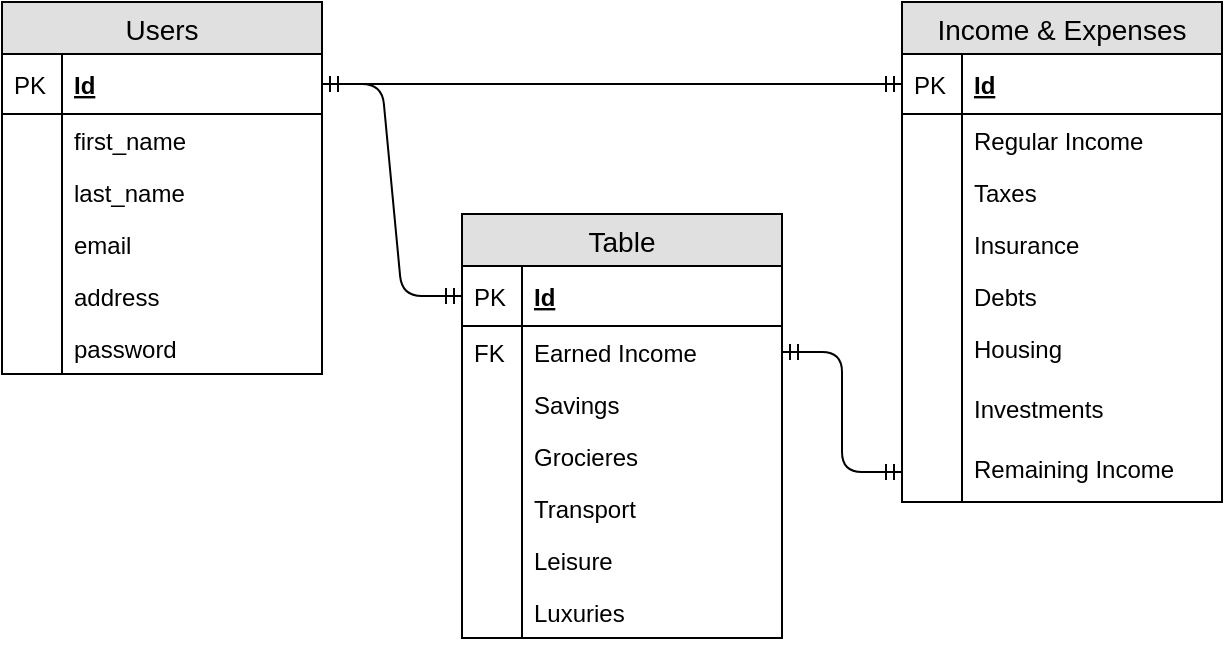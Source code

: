 <mxfile version="12.4.8" type="device"><diagram id="-Q-algs0DelCl8q0P1JK" name="Page-1"><mxGraphModel dx="1038" dy="535" grid="1" gridSize="10" guides="1" tooltips="1" connect="1" arrows="1" fold="1" page="1" pageScale="1" pageWidth="850" pageHeight="1100" math="0" shadow="0"><root><mxCell id="0"/><mxCell id="1" parent="0"/><mxCell id="gKZ_T6L6LtHiWL_lw4A--1" value="Users" style="swimlane;fontStyle=0;childLayout=stackLayout;horizontal=1;startSize=26;fillColor=#e0e0e0;horizontalStack=0;resizeParent=1;resizeParentMax=0;resizeLast=0;collapsible=1;marginBottom=0;swimlaneFillColor=#ffffff;align=center;fontSize=14;" vertex="1" parent="1"><mxGeometry x="20" y="20" width="160" height="186" as="geometry"/></mxCell><mxCell id="gKZ_T6L6LtHiWL_lw4A--2" value="Id" style="shape=partialRectangle;top=0;left=0;right=0;bottom=1;align=left;verticalAlign=middle;fillColor=none;spacingLeft=34;spacingRight=4;overflow=hidden;rotatable=0;points=[[0,0.5],[1,0.5]];portConstraint=eastwest;dropTarget=0;fontStyle=5;fontSize=12;" vertex="1" parent="gKZ_T6L6LtHiWL_lw4A--1"><mxGeometry y="26" width="160" height="30" as="geometry"/></mxCell><mxCell id="gKZ_T6L6LtHiWL_lw4A--3" value="PK" style="shape=partialRectangle;top=0;left=0;bottom=0;fillColor=none;align=left;verticalAlign=middle;spacingLeft=4;spacingRight=4;overflow=hidden;rotatable=0;points=[];portConstraint=eastwest;part=1;fontSize=12;" vertex="1" connectable="0" parent="gKZ_T6L6LtHiWL_lw4A--2"><mxGeometry width="30" height="30" as="geometry"/></mxCell><mxCell id="gKZ_T6L6LtHiWL_lw4A--4" value="first_name" style="shape=partialRectangle;top=0;left=0;right=0;bottom=0;align=left;verticalAlign=top;fillColor=none;spacingLeft=34;spacingRight=4;overflow=hidden;rotatable=0;points=[[0,0.5],[1,0.5]];portConstraint=eastwest;dropTarget=0;fontSize=12;" vertex="1" parent="gKZ_T6L6LtHiWL_lw4A--1"><mxGeometry y="56" width="160" height="26" as="geometry"/></mxCell><mxCell id="gKZ_T6L6LtHiWL_lw4A--5" value="" style="shape=partialRectangle;top=0;left=0;bottom=0;fillColor=none;align=left;verticalAlign=top;spacingLeft=4;spacingRight=4;overflow=hidden;rotatable=0;points=[];portConstraint=eastwest;part=1;fontSize=12;" vertex="1" connectable="0" parent="gKZ_T6L6LtHiWL_lw4A--4"><mxGeometry width="30" height="26" as="geometry"/></mxCell><mxCell id="gKZ_T6L6LtHiWL_lw4A--6" value="last_name" style="shape=partialRectangle;top=0;left=0;right=0;bottom=0;align=left;verticalAlign=top;fillColor=none;spacingLeft=34;spacingRight=4;overflow=hidden;rotatable=0;points=[[0,0.5],[1,0.5]];portConstraint=eastwest;dropTarget=0;fontSize=12;" vertex="1" parent="gKZ_T6L6LtHiWL_lw4A--1"><mxGeometry y="82" width="160" height="26" as="geometry"/></mxCell><mxCell id="gKZ_T6L6LtHiWL_lw4A--7" value="" style="shape=partialRectangle;top=0;left=0;bottom=0;fillColor=none;align=left;verticalAlign=top;spacingLeft=4;spacingRight=4;overflow=hidden;rotatable=0;points=[];portConstraint=eastwest;part=1;fontSize=12;" vertex="1" connectable="0" parent="gKZ_T6L6LtHiWL_lw4A--6"><mxGeometry width="30" height="26" as="geometry"/></mxCell><mxCell id="gKZ_T6L6LtHiWL_lw4A--8" value="email" style="shape=partialRectangle;top=0;left=0;right=0;bottom=0;align=left;verticalAlign=top;fillColor=none;spacingLeft=34;spacingRight=4;overflow=hidden;rotatable=0;points=[[0,0.5],[1,0.5]];portConstraint=eastwest;dropTarget=0;fontSize=12;" vertex="1" parent="gKZ_T6L6LtHiWL_lw4A--1"><mxGeometry y="108" width="160" height="26" as="geometry"/></mxCell><mxCell id="gKZ_T6L6LtHiWL_lw4A--9" value="" style="shape=partialRectangle;top=0;left=0;bottom=0;fillColor=none;align=left;verticalAlign=top;spacingLeft=4;spacingRight=4;overflow=hidden;rotatable=0;points=[];portConstraint=eastwest;part=1;fontSize=12;" vertex="1" connectable="0" parent="gKZ_T6L6LtHiWL_lw4A--8"><mxGeometry width="30" height="26" as="geometry"/></mxCell><mxCell id="gKZ_T6L6LtHiWL_lw4A--10" value="address" style="shape=partialRectangle;top=0;left=0;right=0;bottom=0;align=left;verticalAlign=top;fillColor=none;spacingLeft=34;spacingRight=4;overflow=hidden;rotatable=0;points=[[0,0.5],[1,0.5]];portConstraint=eastwest;dropTarget=0;fontSize=12;" vertex="1" parent="gKZ_T6L6LtHiWL_lw4A--1"><mxGeometry y="134" width="160" height="26" as="geometry"/></mxCell><mxCell id="gKZ_T6L6LtHiWL_lw4A--11" value="" style="shape=partialRectangle;top=0;left=0;bottom=0;fillColor=none;align=left;verticalAlign=top;spacingLeft=4;spacingRight=4;overflow=hidden;rotatable=0;points=[];portConstraint=eastwest;part=1;fontSize=12;" vertex="1" connectable="0" parent="gKZ_T6L6LtHiWL_lw4A--10"><mxGeometry width="30" height="26" as="geometry"/></mxCell><mxCell id="gKZ_T6L6LtHiWL_lw4A--12" value="password" style="shape=partialRectangle;top=0;left=0;right=0;bottom=0;align=left;verticalAlign=top;fillColor=none;spacingLeft=34;spacingRight=4;overflow=hidden;rotatable=0;points=[[0,0.5],[1,0.5]];portConstraint=eastwest;dropTarget=0;fontSize=12;" vertex="1" parent="gKZ_T6L6LtHiWL_lw4A--1"><mxGeometry y="160" width="160" height="26" as="geometry"/></mxCell><mxCell id="gKZ_T6L6LtHiWL_lw4A--13" value="" style="shape=partialRectangle;top=0;left=0;bottom=0;fillColor=none;align=left;verticalAlign=top;spacingLeft=4;spacingRight=4;overflow=hidden;rotatable=0;points=[];portConstraint=eastwest;part=1;fontSize=12;" vertex="1" connectable="0" parent="gKZ_T6L6LtHiWL_lw4A--12"><mxGeometry width="30" height="26" as="geometry"/></mxCell><mxCell id="gKZ_T6L6LtHiWL_lw4A--16" value="Income &amp; Expenses" style="swimlane;fontStyle=0;childLayout=stackLayout;horizontal=1;startSize=26;fillColor=#e0e0e0;horizontalStack=0;resizeParent=1;resizeParentMax=0;resizeLast=0;collapsible=1;marginBottom=0;swimlaneFillColor=#ffffff;align=center;fontSize=14;" vertex="1" parent="1"><mxGeometry x="470" y="20" width="160" height="250" as="geometry"/></mxCell><mxCell id="gKZ_T6L6LtHiWL_lw4A--17" value="Id" style="shape=partialRectangle;top=0;left=0;right=0;bottom=1;align=left;verticalAlign=middle;fillColor=none;spacingLeft=34;spacingRight=4;overflow=hidden;rotatable=0;points=[[0,0.5],[1,0.5]];portConstraint=eastwest;dropTarget=0;fontStyle=5;fontSize=12;" vertex="1" parent="gKZ_T6L6LtHiWL_lw4A--16"><mxGeometry y="26" width="160" height="30" as="geometry"/></mxCell><mxCell id="gKZ_T6L6LtHiWL_lw4A--18" value="PK" style="shape=partialRectangle;top=0;left=0;bottom=0;fillColor=none;align=left;verticalAlign=middle;spacingLeft=4;spacingRight=4;overflow=hidden;rotatable=0;points=[];portConstraint=eastwest;part=1;fontSize=12;" vertex="1" connectable="0" parent="gKZ_T6L6LtHiWL_lw4A--17"><mxGeometry width="30" height="30" as="geometry"/></mxCell><mxCell id="gKZ_T6L6LtHiWL_lw4A--19" value="Regular Income" style="shape=partialRectangle;top=0;left=0;right=0;bottom=0;align=left;verticalAlign=top;fillColor=none;spacingLeft=34;spacingRight=4;overflow=hidden;rotatable=0;points=[[0,0.5],[1,0.5]];portConstraint=eastwest;dropTarget=0;fontSize=12;" vertex="1" parent="gKZ_T6L6LtHiWL_lw4A--16"><mxGeometry y="56" width="160" height="26" as="geometry"/></mxCell><mxCell id="gKZ_T6L6LtHiWL_lw4A--20" value="" style="shape=partialRectangle;top=0;left=0;bottom=0;fillColor=none;align=left;verticalAlign=top;spacingLeft=4;spacingRight=4;overflow=hidden;rotatable=0;points=[];portConstraint=eastwest;part=1;fontSize=12;" vertex="1" connectable="0" parent="gKZ_T6L6LtHiWL_lw4A--19"><mxGeometry width="30" height="26" as="geometry"/></mxCell><mxCell id="gKZ_T6L6LtHiWL_lw4A--21" value="Taxes" style="shape=partialRectangle;top=0;left=0;right=0;bottom=0;align=left;verticalAlign=top;fillColor=none;spacingLeft=34;spacingRight=4;overflow=hidden;rotatable=0;points=[[0,0.5],[1,0.5]];portConstraint=eastwest;dropTarget=0;fontSize=12;" vertex="1" parent="gKZ_T6L6LtHiWL_lw4A--16"><mxGeometry y="82" width="160" height="26" as="geometry"/></mxCell><mxCell id="gKZ_T6L6LtHiWL_lw4A--22" value="" style="shape=partialRectangle;top=0;left=0;bottom=0;fillColor=none;align=left;verticalAlign=top;spacingLeft=4;spacingRight=4;overflow=hidden;rotatable=0;points=[];portConstraint=eastwest;part=1;fontSize=12;" vertex="1" connectable="0" parent="gKZ_T6L6LtHiWL_lw4A--21"><mxGeometry width="30" height="26" as="geometry"/></mxCell><mxCell id="gKZ_T6L6LtHiWL_lw4A--23" value="Insurance" style="shape=partialRectangle;top=0;left=0;right=0;bottom=0;align=left;verticalAlign=top;fillColor=none;spacingLeft=34;spacingRight=4;overflow=hidden;rotatable=0;points=[[0,0.5],[1,0.5]];portConstraint=eastwest;dropTarget=0;fontSize=12;" vertex="1" parent="gKZ_T6L6LtHiWL_lw4A--16"><mxGeometry y="108" width="160" height="26" as="geometry"/></mxCell><mxCell id="gKZ_T6L6LtHiWL_lw4A--24" value="" style="shape=partialRectangle;top=0;left=0;bottom=0;fillColor=none;align=left;verticalAlign=top;spacingLeft=4;spacingRight=4;overflow=hidden;rotatable=0;points=[];portConstraint=eastwest;part=1;fontSize=12;" vertex="1" connectable="0" parent="gKZ_T6L6LtHiWL_lw4A--23"><mxGeometry width="30" height="26" as="geometry"/></mxCell><mxCell id="gKZ_T6L6LtHiWL_lw4A--25" value="Debts" style="shape=partialRectangle;top=0;left=0;right=0;bottom=0;align=left;verticalAlign=top;fillColor=none;spacingLeft=34;spacingRight=4;overflow=hidden;rotatable=0;points=[[0,0.5],[1,0.5]];portConstraint=eastwest;dropTarget=0;fontSize=12;" vertex="1" parent="gKZ_T6L6LtHiWL_lw4A--16"><mxGeometry y="134" width="160" height="26" as="geometry"/></mxCell><mxCell id="gKZ_T6L6LtHiWL_lw4A--26" value="" style="shape=partialRectangle;top=0;left=0;bottom=0;fillColor=none;align=left;verticalAlign=top;spacingLeft=4;spacingRight=4;overflow=hidden;rotatable=0;points=[];portConstraint=eastwest;part=1;fontSize=12;" vertex="1" connectable="0" parent="gKZ_T6L6LtHiWL_lw4A--25"><mxGeometry width="30" height="26" as="geometry"/></mxCell><mxCell id="gKZ_T6L6LtHiWL_lw4A--30" value="Housing" style="shape=partialRectangle;top=0;left=0;right=0;bottom=0;align=left;verticalAlign=top;fillColor=none;spacingLeft=34;spacingRight=4;overflow=hidden;rotatable=0;points=[[0,0.5],[1,0.5]];portConstraint=eastwest;dropTarget=0;fontSize=12;" vertex="1" parent="gKZ_T6L6LtHiWL_lw4A--16"><mxGeometry y="160" width="160" height="30" as="geometry"/></mxCell><mxCell id="gKZ_T6L6LtHiWL_lw4A--31" value="" style="shape=partialRectangle;top=0;left=0;bottom=0;fillColor=none;align=left;verticalAlign=top;spacingLeft=4;spacingRight=4;overflow=hidden;rotatable=0;points=[];portConstraint=eastwest;part=1;fontSize=12;" vertex="1" connectable="0" parent="gKZ_T6L6LtHiWL_lw4A--30"><mxGeometry width="30" height="30" as="geometry"/></mxCell><mxCell id="gKZ_T6L6LtHiWL_lw4A--32" value="Investments" style="shape=partialRectangle;top=0;left=0;right=0;bottom=0;align=left;verticalAlign=top;fillColor=none;spacingLeft=34;spacingRight=4;overflow=hidden;rotatable=0;points=[[0,0.5],[1,0.5]];portConstraint=eastwest;dropTarget=0;fontSize=12;" vertex="1" parent="gKZ_T6L6LtHiWL_lw4A--16"><mxGeometry y="190" width="160" height="30" as="geometry"/></mxCell><mxCell id="gKZ_T6L6LtHiWL_lw4A--33" value="" style="shape=partialRectangle;top=0;left=0;bottom=0;fillColor=none;align=left;verticalAlign=top;spacingLeft=4;spacingRight=4;overflow=hidden;rotatable=0;points=[];portConstraint=eastwest;part=1;fontSize=12;" vertex="1" connectable="0" parent="gKZ_T6L6LtHiWL_lw4A--32"><mxGeometry width="30" height="30" as="geometry"/></mxCell><mxCell id="gKZ_T6L6LtHiWL_lw4A--34" value="Remaining Income" style="shape=partialRectangle;top=0;left=0;right=0;bottom=0;align=left;verticalAlign=top;fillColor=none;spacingLeft=34;spacingRight=4;overflow=hidden;rotatable=0;points=[[0,0.5],[1,0.5]];portConstraint=eastwest;dropTarget=0;fontSize=12;" vertex="1" parent="gKZ_T6L6LtHiWL_lw4A--16"><mxGeometry y="220" width="160" height="30" as="geometry"/></mxCell><mxCell id="gKZ_T6L6LtHiWL_lw4A--35" value="" style="shape=partialRectangle;top=0;left=0;bottom=0;fillColor=none;align=left;verticalAlign=top;spacingLeft=4;spacingRight=4;overflow=hidden;rotatable=0;points=[];portConstraint=eastwest;part=1;fontSize=12;" vertex="1" connectable="0" parent="gKZ_T6L6LtHiWL_lw4A--34"><mxGeometry width="30" height="30" as="geometry"/></mxCell><mxCell id="gKZ_T6L6LtHiWL_lw4A--36" value="Table" style="swimlane;fontStyle=0;childLayout=stackLayout;horizontal=1;startSize=26;fillColor=#e0e0e0;horizontalStack=0;resizeParent=1;resizeParentMax=0;resizeLast=0;collapsible=1;marginBottom=0;swimlaneFillColor=#ffffff;align=center;fontSize=14;" vertex="1" parent="1"><mxGeometry x="250" y="126" width="160" height="212" as="geometry"><mxRectangle x="250" y="126" width="70" height="26" as="alternateBounds"/></mxGeometry></mxCell><mxCell id="gKZ_T6L6LtHiWL_lw4A--37" value="Id" style="shape=partialRectangle;top=0;left=0;right=0;bottom=1;align=left;verticalAlign=middle;fillColor=none;spacingLeft=34;spacingRight=4;overflow=hidden;rotatable=0;points=[[0,0.5],[1,0.5]];portConstraint=eastwest;dropTarget=0;fontStyle=5;fontSize=12;" vertex="1" parent="gKZ_T6L6LtHiWL_lw4A--36"><mxGeometry y="26" width="160" height="30" as="geometry"/></mxCell><mxCell id="gKZ_T6L6LtHiWL_lw4A--38" value="PK" style="shape=partialRectangle;top=0;left=0;bottom=0;fillColor=none;align=left;verticalAlign=middle;spacingLeft=4;spacingRight=4;overflow=hidden;rotatable=0;points=[];portConstraint=eastwest;part=1;fontSize=12;" vertex="1" connectable="0" parent="gKZ_T6L6LtHiWL_lw4A--37"><mxGeometry width="30" height="30" as="geometry"/></mxCell><mxCell id="gKZ_T6L6LtHiWL_lw4A--39" value="Earned Income" style="shape=partialRectangle;top=0;left=0;right=0;bottom=0;align=left;verticalAlign=top;fillColor=none;spacingLeft=34;spacingRight=4;overflow=hidden;rotatable=0;points=[[0,0.5],[1,0.5]];portConstraint=eastwest;dropTarget=0;fontSize=12;" vertex="1" parent="gKZ_T6L6LtHiWL_lw4A--36"><mxGeometry y="56" width="160" height="26" as="geometry"/></mxCell><mxCell id="gKZ_T6L6LtHiWL_lw4A--40" value="FK" style="shape=partialRectangle;top=0;left=0;bottom=0;fillColor=none;align=left;verticalAlign=top;spacingLeft=4;spacingRight=4;overflow=hidden;rotatable=0;points=[];portConstraint=eastwest;part=1;fontSize=12;" vertex="1" connectable="0" parent="gKZ_T6L6LtHiWL_lw4A--39"><mxGeometry width="30" height="26" as="geometry"/></mxCell><mxCell id="gKZ_T6L6LtHiWL_lw4A--41" value="Savings" style="shape=partialRectangle;top=0;left=0;right=0;bottom=0;align=left;verticalAlign=top;fillColor=none;spacingLeft=34;spacingRight=4;overflow=hidden;rotatable=0;points=[[0,0.5],[1,0.5]];portConstraint=eastwest;dropTarget=0;fontSize=12;" vertex="1" parent="gKZ_T6L6LtHiWL_lw4A--36"><mxGeometry y="82" width="160" height="26" as="geometry"/></mxCell><mxCell id="gKZ_T6L6LtHiWL_lw4A--42" value="" style="shape=partialRectangle;top=0;left=0;bottom=0;fillColor=none;align=left;verticalAlign=top;spacingLeft=4;spacingRight=4;overflow=hidden;rotatable=0;points=[];portConstraint=eastwest;part=1;fontSize=12;" vertex="1" connectable="0" parent="gKZ_T6L6LtHiWL_lw4A--41"><mxGeometry width="30" height="26" as="geometry"/></mxCell><mxCell id="gKZ_T6L6LtHiWL_lw4A--43" value="Grocieres" style="shape=partialRectangle;top=0;left=0;right=0;bottom=0;align=left;verticalAlign=top;fillColor=none;spacingLeft=34;spacingRight=4;overflow=hidden;rotatable=0;points=[[0,0.5],[1,0.5]];portConstraint=eastwest;dropTarget=0;fontSize=12;" vertex="1" parent="gKZ_T6L6LtHiWL_lw4A--36"><mxGeometry y="108" width="160" height="26" as="geometry"/></mxCell><mxCell id="gKZ_T6L6LtHiWL_lw4A--44" value="" style="shape=partialRectangle;top=0;left=0;bottom=0;fillColor=none;align=left;verticalAlign=top;spacingLeft=4;spacingRight=4;overflow=hidden;rotatable=0;points=[];portConstraint=eastwest;part=1;fontSize=12;" vertex="1" connectable="0" parent="gKZ_T6L6LtHiWL_lw4A--43"><mxGeometry width="30" height="26" as="geometry"/></mxCell><mxCell id="gKZ_T6L6LtHiWL_lw4A--45" value="Transport" style="shape=partialRectangle;top=0;left=0;right=0;bottom=0;align=left;verticalAlign=top;fillColor=none;spacingLeft=34;spacingRight=4;overflow=hidden;rotatable=0;points=[[0,0.5],[1,0.5]];portConstraint=eastwest;dropTarget=0;fontSize=12;" vertex="1" parent="gKZ_T6L6LtHiWL_lw4A--36"><mxGeometry y="134" width="160" height="26" as="geometry"/></mxCell><mxCell id="gKZ_T6L6LtHiWL_lw4A--46" value="" style="shape=partialRectangle;top=0;left=0;bottom=0;fillColor=none;align=left;verticalAlign=top;spacingLeft=4;spacingRight=4;overflow=hidden;rotatable=0;points=[];portConstraint=eastwest;part=1;fontSize=12;" vertex="1" connectable="0" parent="gKZ_T6L6LtHiWL_lw4A--45"><mxGeometry width="30" height="26" as="geometry"/></mxCell><mxCell id="gKZ_T6L6LtHiWL_lw4A--51" value="Leisure" style="shape=partialRectangle;top=0;left=0;right=0;bottom=0;align=left;verticalAlign=top;fillColor=none;spacingLeft=34;spacingRight=4;overflow=hidden;rotatable=0;points=[[0,0.5],[1,0.5]];portConstraint=eastwest;dropTarget=0;fontSize=12;" vertex="1" parent="gKZ_T6L6LtHiWL_lw4A--36"><mxGeometry y="160" width="160" height="26" as="geometry"/></mxCell><mxCell id="gKZ_T6L6LtHiWL_lw4A--52" value="" style="shape=partialRectangle;top=0;left=0;bottom=0;fillColor=none;align=left;verticalAlign=top;spacingLeft=4;spacingRight=4;overflow=hidden;rotatable=0;points=[];portConstraint=eastwest;part=1;fontSize=12;" vertex="1" connectable="0" parent="gKZ_T6L6LtHiWL_lw4A--51"><mxGeometry width="30" height="26" as="geometry"/></mxCell><mxCell id="gKZ_T6L6LtHiWL_lw4A--55" value="Luxuries" style="shape=partialRectangle;top=0;left=0;right=0;bottom=0;align=left;verticalAlign=top;fillColor=none;spacingLeft=34;spacingRight=4;overflow=hidden;rotatable=0;points=[[0,0.5],[1,0.5]];portConstraint=eastwest;dropTarget=0;fontSize=12;" vertex="1" parent="gKZ_T6L6LtHiWL_lw4A--36"><mxGeometry y="186" width="160" height="26" as="geometry"/></mxCell><mxCell id="gKZ_T6L6LtHiWL_lw4A--56" value="" style="shape=partialRectangle;top=0;left=0;bottom=0;fillColor=none;align=left;verticalAlign=top;spacingLeft=4;spacingRight=4;overflow=hidden;rotatable=0;points=[];portConstraint=eastwest;part=1;fontSize=12;" vertex="1" connectable="0" parent="gKZ_T6L6LtHiWL_lw4A--55"><mxGeometry width="30" height="26" as="geometry"/></mxCell><mxCell id="gKZ_T6L6LtHiWL_lw4A--57" value="" style="edgeStyle=entityRelationEdgeStyle;fontSize=12;html=1;endArrow=ERmandOne;startArrow=ERmandOne;entryX=0;entryY=0.5;entryDx=0;entryDy=0;exitX=1;exitY=0.5;exitDx=0;exitDy=0;" edge="1" parent="1" source="gKZ_T6L6LtHiWL_lw4A--2" target="gKZ_T6L6LtHiWL_lw4A--37"><mxGeometry width="100" height="100" relative="1" as="geometry"><mxPoint x="20" y="460" as="sourcePoint"/><mxPoint x="120" y="360" as="targetPoint"/></mxGeometry></mxCell><mxCell id="gKZ_T6L6LtHiWL_lw4A--58" value="" style="edgeStyle=entityRelationEdgeStyle;fontSize=12;html=1;endArrow=ERmandOne;startArrow=ERmandOne;entryX=0;entryY=0.5;entryDx=0;entryDy=0;exitX=1;exitY=0.5;exitDx=0;exitDy=0;" edge="1" parent="1" source="gKZ_T6L6LtHiWL_lw4A--2" target="gKZ_T6L6LtHiWL_lw4A--17"><mxGeometry width="100" height="100" relative="1" as="geometry"><mxPoint x="260" y="120" as="sourcePoint"/><mxPoint x="360" y="20" as="targetPoint"/></mxGeometry></mxCell><mxCell id="gKZ_T6L6LtHiWL_lw4A--59" value="" style="edgeStyle=entityRelationEdgeStyle;fontSize=12;html=1;endArrow=ERmandOne;startArrow=ERmandOne;entryX=0;entryY=0.5;entryDx=0;entryDy=0;exitX=1;exitY=0.5;exitDx=0;exitDy=0;" edge="1" parent="1" source="gKZ_T6L6LtHiWL_lw4A--39" target="gKZ_T6L6LtHiWL_lw4A--34"><mxGeometry width="100" height="100" relative="1" as="geometry"><mxPoint x="20" y="460" as="sourcePoint"/><mxPoint x="490" y="390" as="targetPoint"/></mxGeometry></mxCell></root></mxGraphModel></diagram></mxfile>